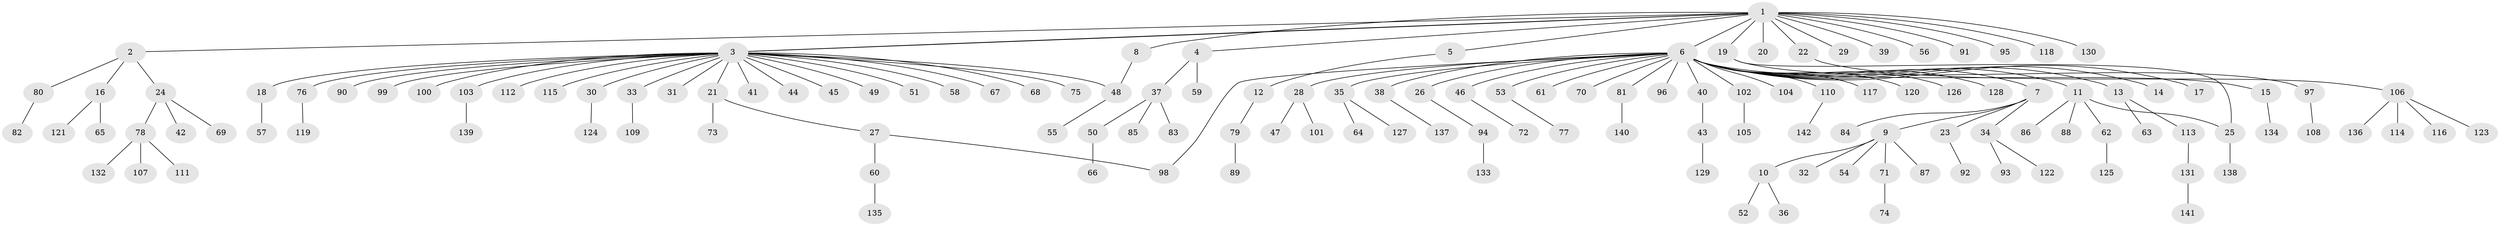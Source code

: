 // coarse degree distribution, {19: 0.00909090909090909, 24: 0.00909090909090909, 5: 0.02727272727272727, 2: 0.2, 26: 0.00909090909090909, 4: 0.01818181818181818, 3: 0.045454545454545456, 1: 0.6818181818181818}
// Generated by graph-tools (version 1.1) at 2025/41/03/06/25 10:41:45]
// undirected, 142 vertices, 145 edges
graph export_dot {
graph [start="1"]
  node [color=gray90,style=filled];
  1;
  2;
  3;
  4;
  5;
  6;
  7;
  8;
  9;
  10;
  11;
  12;
  13;
  14;
  15;
  16;
  17;
  18;
  19;
  20;
  21;
  22;
  23;
  24;
  25;
  26;
  27;
  28;
  29;
  30;
  31;
  32;
  33;
  34;
  35;
  36;
  37;
  38;
  39;
  40;
  41;
  42;
  43;
  44;
  45;
  46;
  47;
  48;
  49;
  50;
  51;
  52;
  53;
  54;
  55;
  56;
  57;
  58;
  59;
  60;
  61;
  62;
  63;
  64;
  65;
  66;
  67;
  68;
  69;
  70;
  71;
  72;
  73;
  74;
  75;
  76;
  77;
  78;
  79;
  80;
  81;
  82;
  83;
  84;
  85;
  86;
  87;
  88;
  89;
  90;
  91;
  92;
  93;
  94;
  95;
  96;
  97;
  98;
  99;
  100;
  101;
  102;
  103;
  104;
  105;
  106;
  107;
  108;
  109;
  110;
  111;
  112;
  113;
  114;
  115;
  116;
  117;
  118;
  119;
  120;
  121;
  122;
  123;
  124;
  125;
  126;
  127;
  128;
  129;
  130;
  131;
  132;
  133;
  134;
  135;
  136;
  137;
  138;
  139;
  140;
  141;
  142;
  1 -- 2;
  1 -- 3;
  1 -- 3;
  1 -- 4;
  1 -- 5;
  1 -- 6;
  1 -- 8;
  1 -- 19;
  1 -- 20;
  1 -- 22;
  1 -- 29;
  1 -- 39;
  1 -- 56;
  1 -- 91;
  1 -- 95;
  1 -- 118;
  1 -- 130;
  2 -- 16;
  2 -- 24;
  2 -- 80;
  3 -- 18;
  3 -- 21;
  3 -- 30;
  3 -- 31;
  3 -- 33;
  3 -- 41;
  3 -- 44;
  3 -- 45;
  3 -- 48;
  3 -- 49;
  3 -- 51;
  3 -- 58;
  3 -- 67;
  3 -- 68;
  3 -- 75;
  3 -- 76;
  3 -- 90;
  3 -- 99;
  3 -- 100;
  3 -- 103;
  3 -- 112;
  3 -- 115;
  4 -- 37;
  4 -- 59;
  5 -- 12;
  6 -- 7;
  6 -- 11;
  6 -- 13;
  6 -- 14;
  6 -- 15;
  6 -- 17;
  6 -- 26;
  6 -- 28;
  6 -- 35;
  6 -- 38;
  6 -- 40;
  6 -- 46;
  6 -- 53;
  6 -- 61;
  6 -- 70;
  6 -- 81;
  6 -- 96;
  6 -- 98;
  6 -- 102;
  6 -- 104;
  6 -- 110;
  6 -- 117;
  6 -- 120;
  6 -- 126;
  6 -- 128;
  7 -- 9;
  7 -- 23;
  7 -- 34;
  7 -- 84;
  8 -- 48;
  9 -- 10;
  9 -- 32;
  9 -- 54;
  9 -- 71;
  9 -- 87;
  10 -- 36;
  10 -- 52;
  11 -- 25;
  11 -- 62;
  11 -- 86;
  11 -- 88;
  12 -- 79;
  13 -- 63;
  13 -- 113;
  15 -- 134;
  16 -- 65;
  16 -- 121;
  18 -- 57;
  19 -- 25;
  19 -- 97;
  21 -- 27;
  21 -- 73;
  22 -- 106;
  23 -- 92;
  24 -- 42;
  24 -- 69;
  24 -- 78;
  25 -- 138;
  26 -- 94;
  27 -- 60;
  27 -- 98;
  28 -- 47;
  28 -- 101;
  30 -- 124;
  33 -- 109;
  34 -- 93;
  34 -- 122;
  35 -- 64;
  35 -- 127;
  37 -- 50;
  37 -- 83;
  37 -- 85;
  38 -- 137;
  40 -- 43;
  43 -- 129;
  46 -- 72;
  48 -- 55;
  50 -- 66;
  53 -- 77;
  60 -- 135;
  62 -- 125;
  71 -- 74;
  76 -- 119;
  78 -- 107;
  78 -- 111;
  78 -- 132;
  79 -- 89;
  80 -- 82;
  81 -- 140;
  94 -- 133;
  97 -- 108;
  102 -- 105;
  103 -- 139;
  106 -- 114;
  106 -- 116;
  106 -- 123;
  106 -- 136;
  110 -- 142;
  113 -- 131;
  131 -- 141;
}
